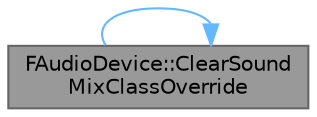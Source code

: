 digraph "FAudioDevice::ClearSoundMixClassOverride"
{
 // INTERACTIVE_SVG=YES
 // LATEX_PDF_SIZE
  bgcolor="transparent";
  edge [fontname=Helvetica,fontsize=10,labelfontname=Helvetica,labelfontsize=10];
  node [fontname=Helvetica,fontsize=10,shape=box,height=0.2,width=0.4];
  rankdir="LR";
  Node1 [id="Node000001",label="FAudioDevice::ClearSound\lMixClassOverride",height=0.2,width=0.4,color="gray40", fillcolor="grey60", style="filled", fontcolor="black",tooltip="Clears a sound class override in the given sound mix."];
  Node1 -> Node1 [id="edge1_Node000001_Node000001",color="steelblue1",style="solid",tooltip=" "];
}
